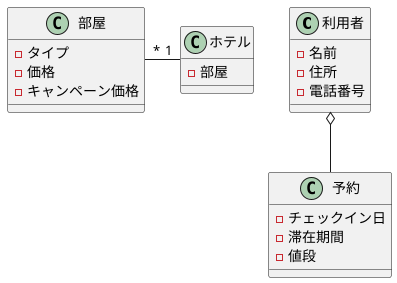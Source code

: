 @startuml ホテル利用者と部屋と予約
class 利用者{
    - 名前
    - 住所
    - 電話番号
}
class ホテル{
    - 部屋
}
class 部屋{
    - タイプ
    - 価格
    - キャンペーン価格
}
class 予約{
    - チェックイン日
    - 滞在期間
    - 値段
}
部屋 "*" -ri- "1" ホテル
利用者 o-- 予約
@enduml